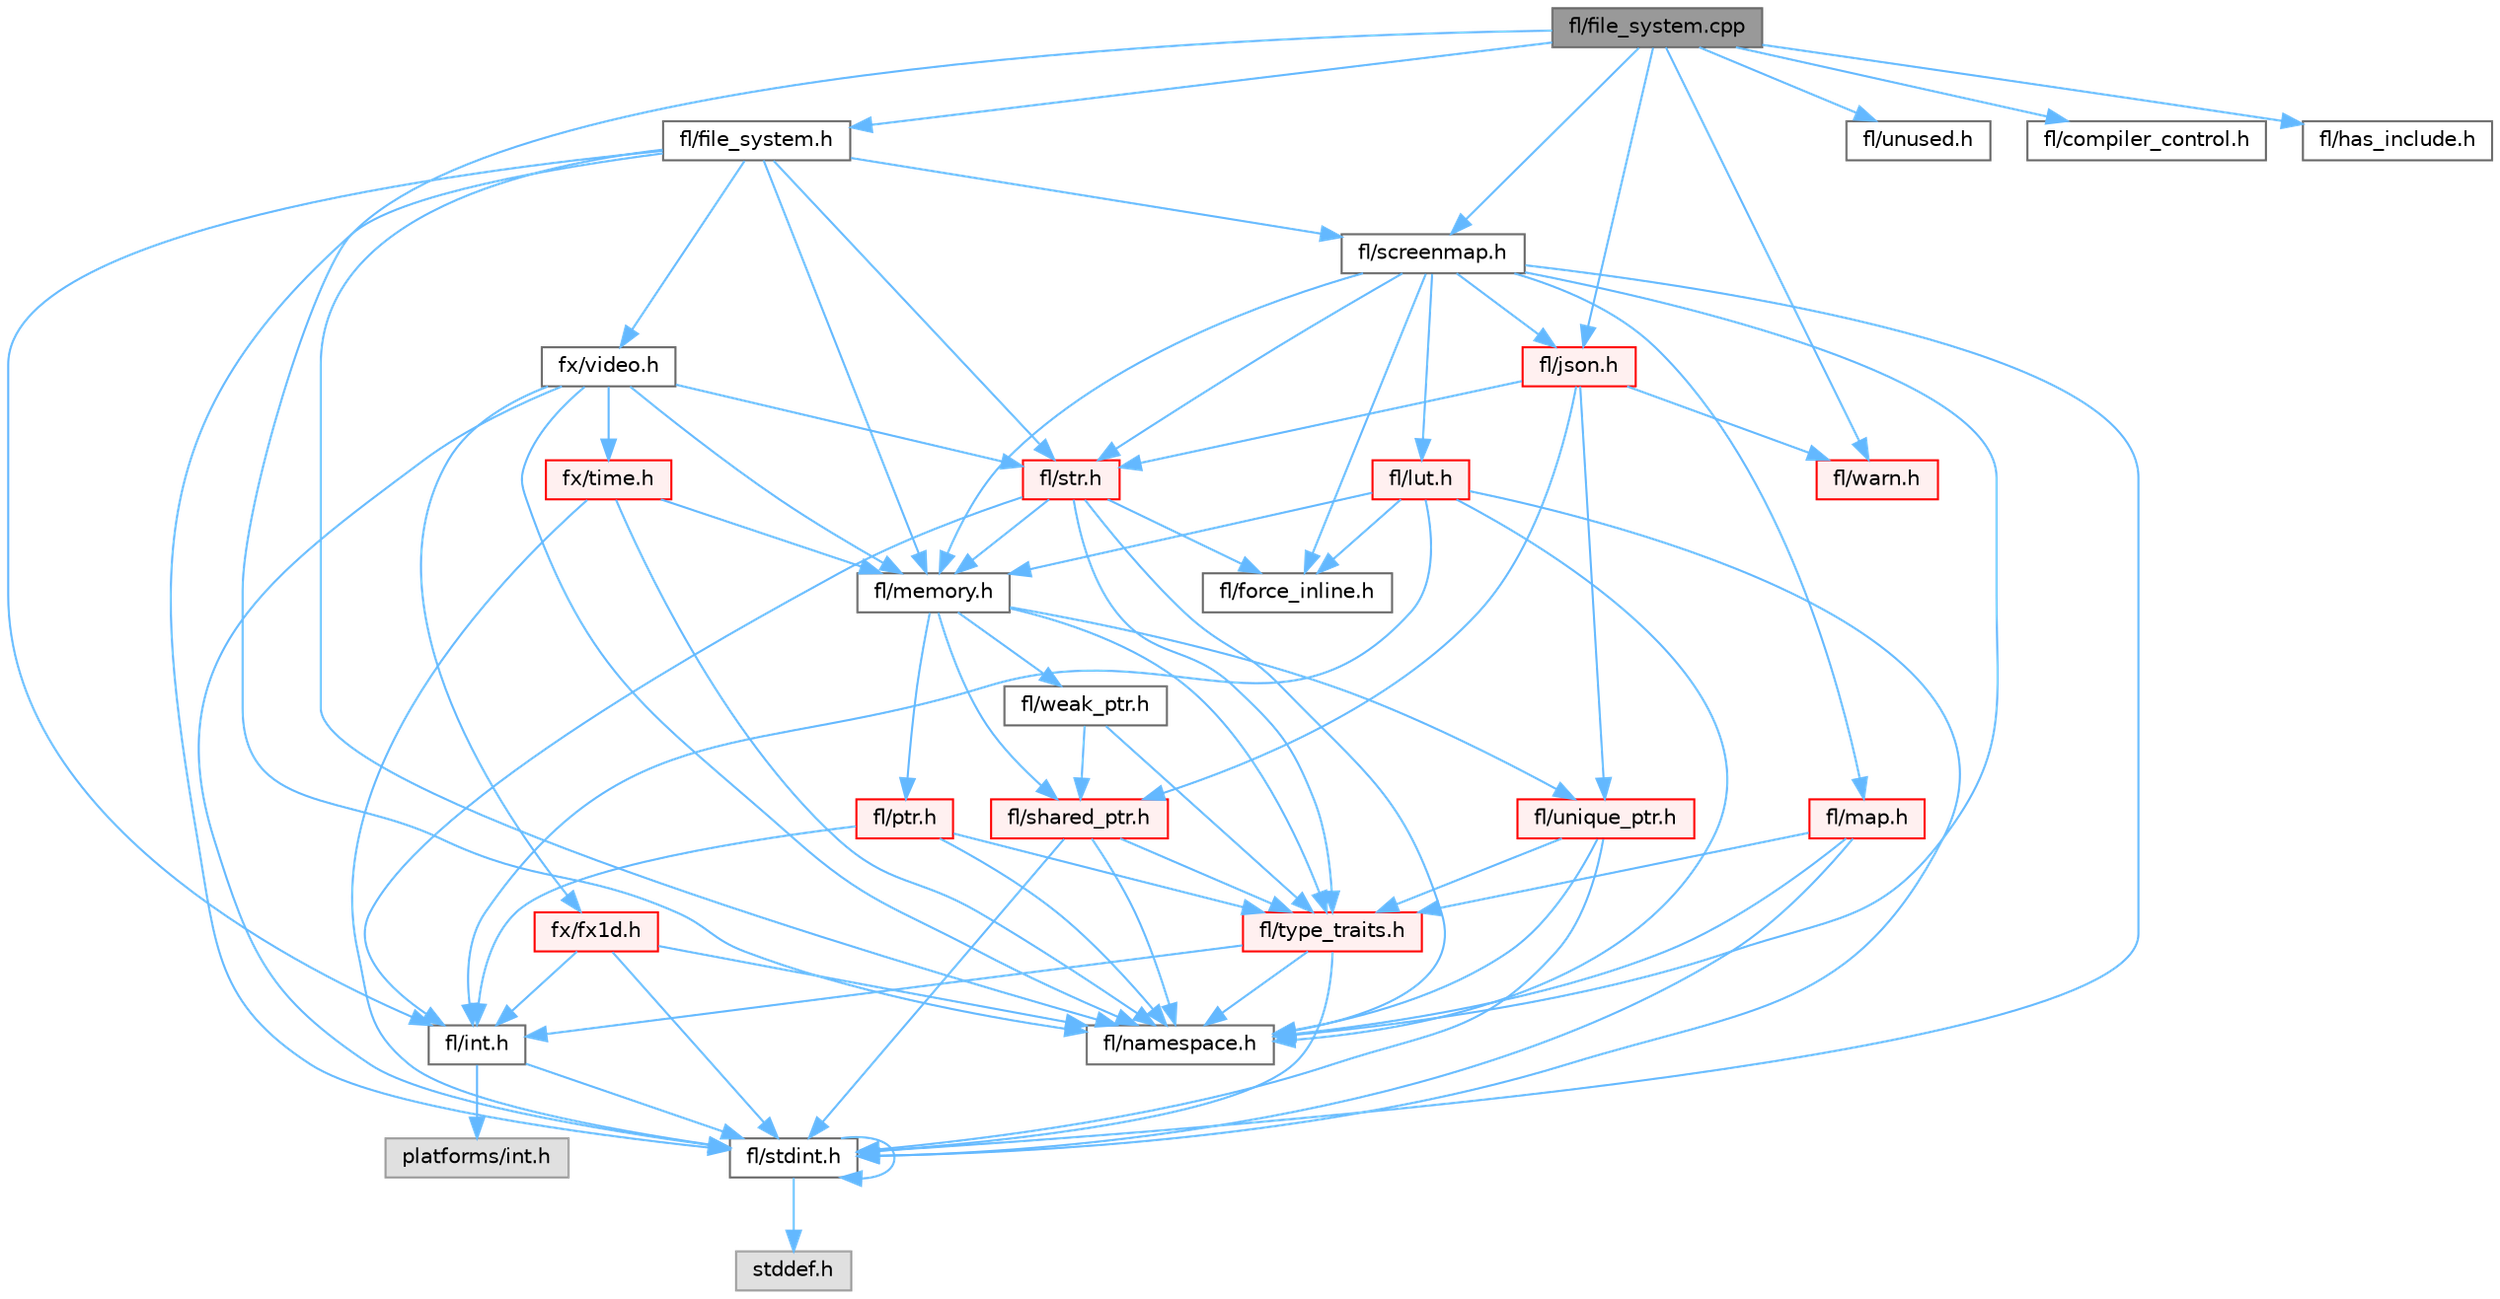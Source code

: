 digraph "fl/file_system.cpp"
{
 // INTERACTIVE_SVG=YES
 // LATEX_PDF_SIZE
  bgcolor="transparent";
  edge [fontname=Helvetica,fontsize=10,labelfontname=Helvetica,labelfontsize=10];
  node [fontname=Helvetica,fontsize=10,shape=box,height=0.2,width=0.4];
  Node1 [id="Node000001",label="fl/file_system.cpp",height=0.2,width=0.4,color="gray40", fillcolor="grey60", style="filled", fontcolor="black",tooltip=" "];
  Node1 -> Node2 [id="edge1_Node000001_Node000002",color="steelblue1",style="solid",tooltip=" "];
  Node2 [id="Node000002",label="fl/file_system.h",height=0.2,width=0.4,color="grey40", fillcolor="white", style="filled",URL="$d6/d8d/file__system_8h.html",tooltip=" "];
  Node2 -> Node3 [id="edge2_Node000002_Node000003",color="steelblue1",style="solid",tooltip=" "];
  Node3 [id="Node000003",label="fl/stdint.h",height=0.2,width=0.4,color="grey40", fillcolor="white", style="filled",URL="$df/dd8/stdint_8h.html",tooltip=" "];
  Node3 -> Node4 [id="edge3_Node000003_Node000004",color="steelblue1",style="solid",tooltip=" "];
  Node4 [id="Node000004",label="stddef.h",height=0.2,width=0.4,color="grey60", fillcolor="#E0E0E0", style="filled",tooltip=" "];
  Node3 -> Node3 [id="edge4_Node000003_Node000003",color="steelblue1",style="solid",tooltip=" "];
  Node2 -> Node5 [id="edge5_Node000002_Node000005",color="steelblue1",style="solid",tooltip=" "];
  Node5 [id="Node000005",label="fl/int.h",height=0.2,width=0.4,color="grey40", fillcolor="white", style="filled",URL="$d3/d7e/int_8h.html",tooltip=" "];
  Node5 -> Node3 [id="edge6_Node000005_Node000003",color="steelblue1",style="solid",tooltip=" "];
  Node5 -> Node6 [id="edge7_Node000005_Node000006",color="steelblue1",style="solid",tooltip=" "];
  Node6 [id="Node000006",label="platforms/int.h",height=0.2,width=0.4,color="grey60", fillcolor="#E0E0E0", style="filled",tooltip=" "];
  Node2 -> Node7 [id="edge8_Node000002_Node000007",color="steelblue1",style="solid",tooltip=" "];
  Node7 [id="Node000007",label="fl/namespace.h",height=0.2,width=0.4,color="grey40", fillcolor="white", style="filled",URL="$df/d2a/namespace_8h.html",tooltip="Implements the FastLED namespace macros."];
  Node2 -> Node8 [id="edge9_Node000002_Node000008",color="steelblue1",style="solid",tooltip=" "];
  Node8 [id="Node000008",label="fl/memory.h",height=0.2,width=0.4,color="grey40", fillcolor="white", style="filled",URL="$dc/d18/memory_8h.html",tooltip=" "];
  Node8 -> Node9 [id="edge10_Node000008_Node000009",color="steelblue1",style="solid",tooltip=" "];
  Node9 [id="Node000009",label="fl/ptr.h",height=0.2,width=0.4,color="red", fillcolor="#FFF0F0", style="filled",URL="$dd/d98/ptr_8h.html",tooltip=" "];
  Node9 -> Node7 [id="edge11_Node000009_Node000007",color="steelblue1",style="solid",tooltip=" "];
  Node9 -> Node12 [id="edge12_Node000009_Node000012",color="steelblue1",style="solid",tooltip=" "];
  Node12 [id="Node000012",label="fl/type_traits.h",height=0.2,width=0.4,color="red", fillcolor="#FFF0F0", style="filled",URL="$df/d63/type__traits_8h.html",tooltip=" "];
  Node12 -> Node3 [id="edge13_Node000012_Node000003",color="steelblue1",style="solid",tooltip=" "];
  Node12 -> Node7 [id="edge14_Node000012_Node000007",color="steelblue1",style="solid",tooltip=" "];
  Node12 -> Node5 [id="edge15_Node000012_Node000005",color="steelblue1",style="solid",tooltip=" "];
  Node9 -> Node5 [id="edge16_Node000009_Node000005",color="steelblue1",style="solid",tooltip=" "];
  Node8 -> Node48 [id="edge17_Node000008_Node000048",color="steelblue1",style="solid",tooltip=" "];
  Node48 [id="Node000048",label="fl/shared_ptr.h",height=0.2,width=0.4,color="red", fillcolor="#FFF0F0", style="filled",URL="$df/d6a/shared__ptr_8h.html",tooltip=" "];
  Node48 -> Node7 [id="edge18_Node000048_Node000007",color="steelblue1",style="solid",tooltip=" "];
  Node48 -> Node12 [id="edge19_Node000048_Node000012",color="steelblue1",style="solid",tooltip=" "];
  Node48 -> Node3 [id="edge20_Node000048_Node000003",color="steelblue1",style="solid",tooltip=" "];
  Node8 -> Node51 [id="edge21_Node000008_Node000051",color="steelblue1",style="solid",tooltip=" "];
  Node51 [id="Node000051",label="fl/weak_ptr.h",height=0.2,width=0.4,color="grey40", fillcolor="white", style="filled",URL="$dc/db4/weak__ptr_8h.html",tooltip=" "];
  Node51 -> Node48 [id="edge22_Node000051_Node000048",color="steelblue1",style="solid",tooltip=" "];
  Node51 -> Node12 [id="edge23_Node000051_Node000012",color="steelblue1",style="solid",tooltip=" "];
  Node8 -> Node11 [id="edge24_Node000008_Node000011",color="steelblue1",style="solid",tooltip=" "];
  Node11 [id="Node000011",label="fl/unique_ptr.h",height=0.2,width=0.4,color="red", fillcolor="#FFF0F0", style="filled",URL="$da/d4b/unique__ptr_8h.html",tooltip=" "];
  Node11 -> Node7 [id="edge25_Node000011_Node000007",color="steelblue1",style="solid",tooltip=" "];
  Node11 -> Node12 [id="edge26_Node000011_Node000012",color="steelblue1",style="solid",tooltip=" "];
  Node11 -> Node3 [id="edge27_Node000011_Node000003",color="steelblue1",style="solid",tooltip=" "];
  Node8 -> Node12 [id="edge28_Node000008_Node000012",color="steelblue1",style="solid",tooltip=" "];
  Node2 -> Node14 [id="edge29_Node000002_Node000014",color="steelblue1",style="solid",tooltip=" "];
  Node14 [id="Node000014",label="fl/str.h",height=0.2,width=0.4,color="red", fillcolor="#FFF0F0", style="filled",URL="$d1/d93/str_8h.html",tooltip=" "];
  Node14 -> Node5 [id="edge30_Node000014_Node000005",color="steelblue1",style="solid",tooltip=" "];
  Node14 -> Node7 [id="edge31_Node000014_Node000007",color="steelblue1",style="solid",tooltip=" "];
  Node14 -> Node8 [id="edge32_Node000014_Node000008",color="steelblue1",style="solid",tooltip=" "];
  Node14 -> Node12 [id="edge33_Node000014_Node000012",color="steelblue1",style="solid",tooltip=" "];
  Node14 -> Node19 [id="edge34_Node000014_Node000019",color="steelblue1",style="solid",tooltip=" "];
  Node19 [id="Node000019",label="fl/force_inline.h",height=0.2,width=0.4,color="grey40", fillcolor="white", style="filled",URL="$d4/d64/force__inline_8h.html",tooltip=" "];
  Node2 -> Node52 [id="edge35_Node000002_Node000052",color="steelblue1",style="solid",tooltip=" "];
  Node52 [id="Node000052",label="fx/video.h",height=0.2,width=0.4,color="grey40", fillcolor="white", style="filled",URL="$dd/d78/video_8h.html",tooltip=" "];
  Node52 -> Node3 [id="edge36_Node000052_Node000003",color="steelblue1",style="solid",tooltip=" "];
  Node52 -> Node7 [id="edge37_Node000052_Node000007",color="steelblue1",style="solid",tooltip=" "];
  Node52 -> Node8 [id="edge38_Node000052_Node000008",color="steelblue1",style="solid",tooltip=" "];
  Node52 -> Node14 [id="edge39_Node000052_Node000014",color="steelblue1",style="solid",tooltip=" "];
  Node52 -> Node53 [id="edge40_Node000052_Node000053",color="steelblue1",style="solid",tooltip=" "];
  Node53 [id="Node000053",label="fx/fx1d.h",height=0.2,width=0.4,color="red", fillcolor="#FFF0F0", style="filled",URL="$da/d81/fx1d_8h.html",tooltip=" "];
  Node53 -> Node3 [id="edge41_Node000053_Node000003",color="steelblue1",style="solid",tooltip=" "];
  Node53 -> Node5 [id="edge42_Node000053_Node000005",color="steelblue1",style="solid",tooltip=" "];
  Node53 -> Node7 [id="edge43_Node000053_Node000007",color="steelblue1",style="solid",tooltip=" "];
  Node52 -> Node67 [id="edge44_Node000052_Node000067",color="steelblue1",style="solid",tooltip=" "];
  Node67 [id="Node000067",label="fx/time.h",height=0.2,width=0.4,color="red", fillcolor="#FFF0F0", style="filled",URL="$da/da2/fx_2time_8h.html",tooltip=" "];
  Node67 -> Node3 [id="edge45_Node000067_Node000003",color="steelblue1",style="solid",tooltip=" "];
  Node67 -> Node7 [id="edge46_Node000067_Node000007",color="steelblue1",style="solid",tooltip=" "];
  Node67 -> Node8 [id="edge47_Node000067_Node000008",color="steelblue1",style="solid",tooltip=" "];
  Node2 -> Node68 [id="edge48_Node000002_Node000068",color="steelblue1",style="solid",tooltip=" "];
  Node68 [id="Node000068",label="fl/screenmap.h",height=0.2,width=0.4,color="grey40", fillcolor="white", style="filled",URL="$d7/d97/screenmap_8h.html",tooltip=" "];
  Node68 -> Node3 [id="edge49_Node000068_Node000003",color="steelblue1",style="solid",tooltip=" "];
  Node68 -> Node19 [id="edge50_Node000068_Node000019",color="steelblue1",style="solid",tooltip=" "];
  Node68 -> Node55 [id="edge51_Node000068_Node000055",color="steelblue1",style="solid",tooltip=" "];
  Node55 [id="Node000055",label="fl/lut.h",height=0.2,width=0.4,color="red", fillcolor="#FFF0F0", style="filled",URL="$db/d54/lut_8h.html",tooltip=" "];
  Node55 -> Node19 [id="edge52_Node000055_Node000019",color="steelblue1",style="solid",tooltip=" "];
  Node55 -> Node8 [id="edge53_Node000055_Node000008",color="steelblue1",style="solid",tooltip=" "];
  Node55 -> Node3 [id="edge54_Node000055_Node000003",color="steelblue1",style="solid",tooltip=" "];
  Node55 -> Node5 [id="edge55_Node000055_Node000005",color="steelblue1",style="solid",tooltip=" "];
  Node55 -> Node7 [id="edge56_Node000055_Node000007",color="steelblue1",style="solid",tooltip=" "];
  Node68 -> Node8 [id="edge57_Node000068_Node000008",color="steelblue1",style="solid",tooltip=" "];
  Node68 -> Node69 [id="edge58_Node000068_Node000069",color="steelblue1",style="solid",tooltip=" "];
  Node69 [id="Node000069",label="fl/map.h",height=0.2,width=0.4,color="red", fillcolor="#FFF0F0", style="filled",URL="$dc/db7/map_8h.html",tooltip=" "];
  Node69 -> Node3 [id="edge59_Node000069_Node000003",color="steelblue1",style="solid",tooltip=" "];
  Node69 -> Node7 [id="edge60_Node000069_Node000007",color="steelblue1",style="solid",tooltip=" "];
  Node69 -> Node12 [id="edge61_Node000069_Node000012",color="steelblue1",style="solid",tooltip=" "];
  Node68 -> Node7 [id="edge62_Node000068_Node000007",color="steelblue1",style="solid",tooltip=" "];
  Node68 -> Node14 [id="edge63_Node000068_Node000014",color="steelblue1",style="solid",tooltip=" "];
  Node68 -> Node79 [id="edge64_Node000068_Node000079",color="steelblue1",style="solid",tooltip=" "];
  Node79 [id="Node000079",label="fl/json.h",height=0.2,width=0.4,color="red", fillcolor="#FFF0F0", style="filled",URL="$d7/d91/fl_2json_8h.html",tooltip="FastLED's Elegant JSON Library: fl::Json"];
  Node79 -> Node11 [id="edge65_Node000079_Node000011",color="steelblue1",style="solid",tooltip=" "];
  Node79 -> Node48 [id="edge66_Node000079_Node000048",color="steelblue1",style="solid",tooltip=" "];
  Node79 -> Node14 [id="edge67_Node000079_Node000014",color="steelblue1",style="solid",tooltip=" "];
  Node79 -> Node82 [id="edge68_Node000079_Node000082",color="steelblue1",style="solid",tooltip=" "];
  Node82 [id="Node000082",label="fl/warn.h",height=0.2,width=0.4,color="red", fillcolor="#FFF0F0", style="filled",URL="$de/d77/warn_8h.html",tooltip=" "];
  Node1 -> Node37 [id="edge69_Node000001_Node000037",color="steelblue1",style="solid",tooltip=" "];
  Node37 [id="Node000037",label="fl/unused.h",height=0.2,width=0.4,color="grey40", fillcolor="white", style="filled",URL="$d8/d4b/unused_8h.html",tooltip=" "];
  Node1 -> Node82 [id="edge70_Node000001_Node000082",color="steelblue1",style="solid",tooltip=" "];
  Node1 -> Node22 [id="edge71_Node000001_Node000022",color="steelblue1",style="solid",tooltip=" "];
  Node22 [id="Node000022",label="fl/compiler_control.h",height=0.2,width=0.4,color="grey40", fillcolor="white", style="filled",URL="$d4/d54/compiler__control_8h.html",tooltip=" "];
  Node1 -> Node17 [id="edge72_Node000001_Node000017",color="steelblue1",style="solid",tooltip=" "];
  Node17 [id="Node000017",label="fl/has_include.h",height=0.2,width=0.4,color="grey40", fillcolor="white", style="filled",URL="$da/d99/has__include_8h.html",tooltip=" "];
  Node1 -> Node79 [id="edge73_Node000001_Node000079",color="steelblue1",style="solid",tooltip=" "];
  Node1 -> Node7 [id="edge74_Node000001_Node000007",color="steelblue1",style="solid",tooltip=" "];
  Node1 -> Node68 [id="edge75_Node000001_Node000068",color="steelblue1",style="solid",tooltip=" "];
}
